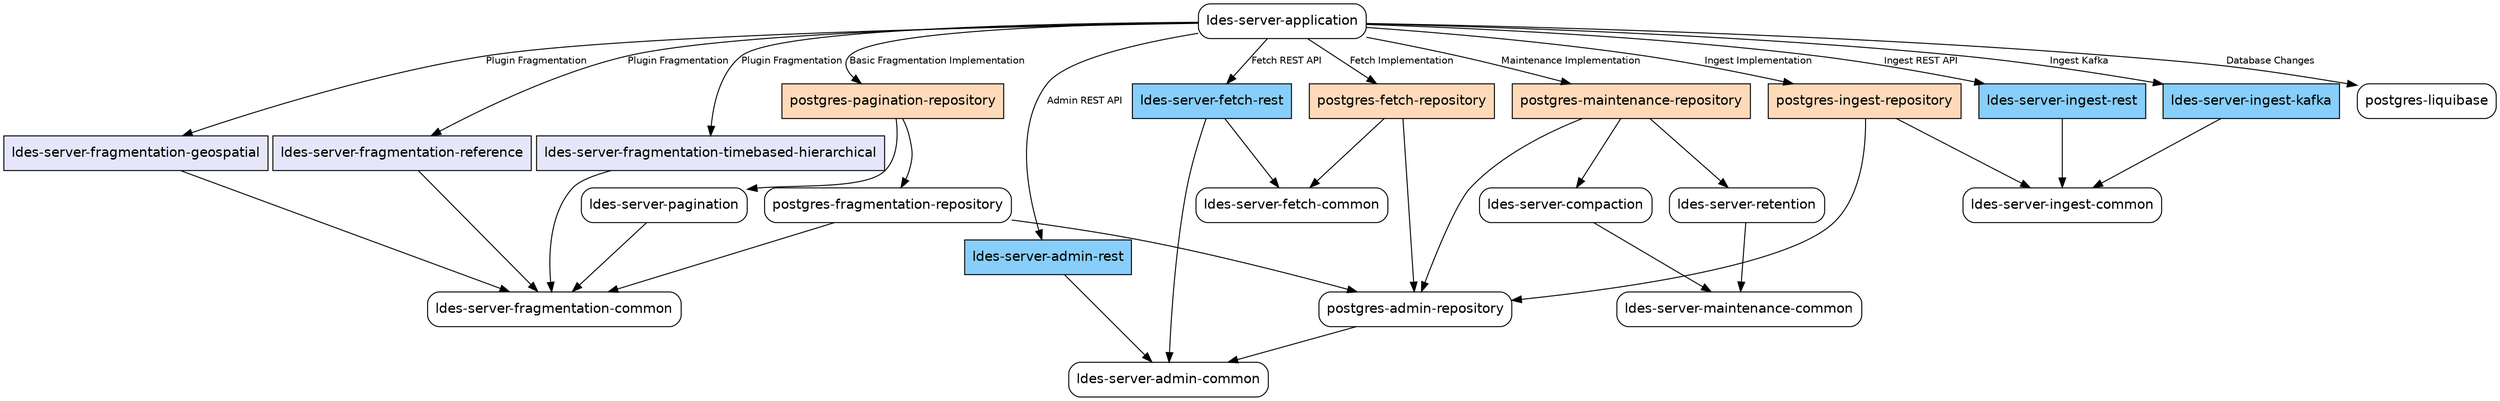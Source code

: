 digraph "ldes-server" {
  node [shape="box",style="rounded",fontname="Helvetica",fontsize="14"]
  edge [fontsize="10",fontname="Helvetica"]

  // Node Definitions:
  "be.vlaanderen.informatievlaanderen.vsds:ldes-server-pagination:jar:compile"[label=<ldes-server-pagination>]
  "be.vlaanderen.informatievlaanderen.vsds:ldes-server-fragmentation-common:jar:compile"[label=<ldes-server-fragmentation-common>]
  "be.vlaanderen.informatievlaanderen.vsds:ldes-server-fragmentation-geospatial:jar:compile"[label=<ldes-server-fragmentation-geospatial>, fillcolor="#E6E6FA", style="filled"]
  "be.vlaanderen.informatievlaanderen.vsds:ldes-server-fragmentation-timebased-hierarchical:jar:compile"[label=<ldes-server-fragmentation-timebased-hierarchical>, fillcolor="#E6E6FA", style="filled"]
  "be.vlaanderen.informatievlaanderen.vsds:ldes-server-fragmentation-reference:jar:compile"[label=<ldes-server-fragmentation-reference>, fillcolor="#E6E6FA", style="filled"]
  "be.vlaanderen.informatievlaanderen.vsds:ldes-server-admin-rest:jar:compile"[label=<ldes-server-admin-rest>, fillcolor="#87CEFA", style="filled"]
  "be.vlaanderen.informatievlaanderen.vsds:ldes-server-admin-common:jar:compile"[label=<ldes-server-admin-common>]
  "be.vlaanderen.informatievlaanderen.vsds:ldes-server-ingest-rest:jar:compile"[label=<ldes-server-ingest-rest>, fillcolor="#87CEFA", style="filled"]
  "be.vlaanderen.informatievlaanderen.vsds:ldes-server-ingest-common:jar:compile"[label=<ldes-server-ingest-common>]
  "be.vlaanderen.informatievlaanderen.vsds:ldes-server-fetch-rest:jar:compile"[label=<ldes-server-fetch-rest>, fillcolor="#87CEFA", style="filled"]
  "be.vlaanderen.informatievlaanderen.vsds:ldes-server-fetch-common:jar:compile"[label=<ldes-server-fetch-common>]
  "be.vlaanderen.informatievlaanderen.vsds:ldes-server-ingest-kafka:jar:compile"[label=<ldes-server-ingest-kafka>, fillcolor="#87CEFA", style="filled"]
  "be.vlaanderen.informatievlaanderen.vsds:ldes-server-retention:jar:compile"[label=<ldes-server-retention>]
  "be.vlaanderen.informatievlaanderen.vsds:ldes-server-maintenance-common:jar:compile"[label=<ldes-server-maintenance-common>]
  "be.vlaanderen.informatievlaanderen.vsds:ldes-server-compaction:jar:compile"[label=<ldes-server-compaction>]
  "be.vlaanderen.informatievlaanderen.vsds:postgres-admin-repository:jar:compile"[label=<postgres-admin-repository>]
  "be.vlaanderen.informatievlaanderen.vsds:postgres-ingest-repository:jar:compile"[label=<postgres-ingest-repository>, fillcolor="#FFDAB9", style="filled"]
  "be.vlaanderen.informatievlaanderen.vsds:postgres-fragmentation-repository:jar:compile"[label=<postgres-fragmentation-repository>]
  "be.vlaanderen.informatievlaanderen.vsds:postgres-maintenance-repository:jar:compile"[label=<postgres-maintenance-repository>, fillcolor="#FFDAB9", style="filled"]
  "be.vlaanderen.informatievlaanderen.vsds:postgres-pagination-repository:jar:compile"[label=<postgres-pagination-repository>, fillcolor="#FFDAB9", style="filled"]
  "be.vlaanderen.informatievlaanderen.vsds:postgres-fetch-repository:jar:compile"[label=<postgres-fetch-repository>, fillcolor="#FFDAB9", style="filled"]
  "be.vlaanderen.informatievlaanderen.vsds:ldes-server-application:jar:compile"[label=<ldes-server-application>]
  "be.vlaanderen.informatievlaanderen.vsds:postgres-liquibase:jar:compile"[label=<postgres-liquibase>]

  // Edge Definitions:
  "be.vlaanderen.informatievlaanderen.vsds:ldes-server-pagination:jar:compile" -> "be.vlaanderen.informatievlaanderen.vsds:ldes-server-fragmentation-common:jar:compile"
  "be.vlaanderen.informatievlaanderen.vsds:ldes-server-fragmentation-geospatial:jar:compile" -> "be.vlaanderen.informatievlaanderen.vsds:ldes-server-fragmentation-common:jar:compile"
  "be.vlaanderen.informatievlaanderen.vsds:ldes-server-fragmentation-timebased-hierarchical:jar:compile" -> "be.vlaanderen.informatievlaanderen.vsds:ldes-server-fragmentation-common:jar:compile"
  "be.vlaanderen.informatievlaanderen.vsds:ldes-server-fragmentation-reference:jar:compile" -> "be.vlaanderen.informatievlaanderen.vsds:ldes-server-fragmentation-common:jar:compile"
  "be.vlaanderen.informatievlaanderen.vsds:ldes-server-admin-rest:jar:compile" -> "be.vlaanderen.informatievlaanderen.vsds:ldes-server-admin-common:jar:compile"
  "be.vlaanderen.informatievlaanderen.vsds:ldes-server-ingest-rest:jar:compile" -> "be.vlaanderen.informatievlaanderen.vsds:ldes-server-ingest-common:jar:compile"
  "be.vlaanderen.informatievlaanderen.vsds:ldes-server-ingest-kafka:jar:compile" -> "be.vlaanderen.informatievlaanderen.vsds:ldes-server-ingest-common:jar:compile"
  "be.vlaanderen.informatievlaanderen.vsds:ldes-server-fetch-rest:jar:compile" -> "be.vlaanderen.informatievlaanderen.vsds:ldes-server-fetch-common:jar:compile"
  "be.vlaanderen.informatievlaanderen.vsds:ldes-server-fetch-rest:jar:compile" -> "be.vlaanderen.informatievlaanderen.vsds:ldes-server-admin-common:jar:compile"
  "be.vlaanderen.informatievlaanderen.vsds:ldes-server-retention:jar:compile" -> "be.vlaanderen.informatievlaanderen.vsds:ldes-server-maintenance-common:jar:compile"
  "be.vlaanderen.informatievlaanderen.vsds:ldes-server-compaction:jar:compile" -> "be.vlaanderen.informatievlaanderen.vsds:ldes-server-maintenance-common:jar:compile"
  "be.vlaanderen.informatievlaanderen.vsds:postgres-admin-repository:jar:compile" -> "be.vlaanderen.informatievlaanderen.vsds:ldes-server-admin-common:jar:compile"
  "be.vlaanderen.informatievlaanderen.vsds:postgres-ingest-repository:jar:compile" -> "be.vlaanderen.informatievlaanderen.vsds:ldes-server-ingest-common:jar:compile"
  "be.vlaanderen.informatievlaanderen.vsds:postgres-ingest-repository:jar:compile" -> "be.vlaanderen.informatievlaanderen.vsds:postgres-admin-repository:jar:compile"
  "be.vlaanderen.informatievlaanderen.vsds:postgres-fragmentation-repository:jar:compile" -> "be.vlaanderen.informatievlaanderen.vsds:ldes-server-fragmentation-common:jar:compile"
  "be.vlaanderen.informatievlaanderen.vsds:postgres-fragmentation-repository:jar:compile" -> "be.vlaanderen.informatievlaanderen.vsds:postgres-admin-repository:jar:compile"
  "be.vlaanderen.informatievlaanderen.vsds:postgres-maintenance-repository:jar:compile" -> "be.vlaanderen.informatievlaanderen.vsds:ldes-server-retention:jar:compile"
  "be.vlaanderen.informatievlaanderen.vsds:postgres-maintenance-repository:jar:compile" -> "be.vlaanderen.informatievlaanderen.vsds:ldes-server-compaction:jar:compile"
  "be.vlaanderen.informatievlaanderen.vsds:postgres-maintenance-repository:jar:compile" -> "be.vlaanderen.informatievlaanderen.vsds:postgres-admin-repository:jar:compile"
  "be.vlaanderen.informatievlaanderen.vsds:postgres-pagination-repository:jar:compile" -> "be.vlaanderen.informatievlaanderen.vsds:ldes-server-pagination:jar:compile"
  "be.vlaanderen.informatievlaanderen.vsds:postgres-pagination-repository:jar:compile" -> "be.vlaanderen.informatievlaanderen.vsds:postgres-fragmentation-repository:jar:compile"
  "be.vlaanderen.informatievlaanderen.vsds:postgres-fetch-repository:jar:compile" -> "be.vlaanderen.informatievlaanderen.vsds:ldes-server-fetch-common:jar:compile"
  "be.vlaanderen.informatievlaanderen.vsds:postgres-fetch-repository:jar:compile" -> "be.vlaanderen.informatievlaanderen.vsds:postgres-admin-repository:jar:compile"
  "be.vlaanderen.informatievlaanderen.vsds:ldes-server-application:jar:compile" -> "be.vlaanderen.informatievlaanderen.vsds:postgres-liquibase:jar:compile" [label="Database Changes"]
  "be.vlaanderen.informatievlaanderen.vsds:ldes-server-application:jar:compile" -> "be.vlaanderen.informatievlaanderen.vsds:ldes-server-ingest-rest:jar:compile" [label="Ingest REST API"]
  "be.vlaanderen.informatievlaanderen.vsds:ldes-server-application:jar:compile" -> "be.vlaanderen.informatievlaanderen.vsds:postgres-ingest-repository:jar:compile" [label="Ingest Implementation"]
  "be.vlaanderen.informatievlaanderen.vsds:ldes-server-application:jar:compile" -> "be.vlaanderen.informatievlaanderen.vsds:ldes-server-ingest-kafka:jar:compile" [label="Ingest Kafka"]
  "be.vlaanderen.informatievlaanderen.vsds:ldes-server-application:jar:compile" -> "be.vlaanderen.informatievlaanderen.vsds:ldes-server-fetch-rest:jar:compile" [label="Fetch REST API"]
  "be.vlaanderen.informatievlaanderen.vsds:ldes-server-application:jar:compile" -> "be.vlaanderen.informatievlaanderen.vsds:postgres-fetch-repository:jar:compile" [label="Fetch Implementation"]
  "be.vlaanderen.informatievlaanderen.vsds:ldes-server-application:jar:compile" -> "be.vlaanderen.informatievlaanderen.vsds:postgres-pagination-repository:jar:compile" [label="Basic Fragmentation Implementation"]
  "be.vlaanderen.informatievlaanderen.vsds:ldes-server-application:jar:compile" -> "be.vlaanderen.informatievlaanderen.vsds:ldes-server-fragmentation-geospatial:jar:compile" [label="Plugin Fragmentation"]
  "be.vlaanderen.informatievlaanderen.vsds:ldes-server-application:jar:compile" -> "be.vlaanderen.informatievlaanderen.vsds:ldes-server-fragmentation-timebased-hierarchical:jar:compile" [label="Plugin Fragmentation"]
  "be.vlaanderen.informatievlaanderen.vsds:ldes-server-application:jar:compile" -> "be.vlaanderen.informatievlaanderen.vsds:ldes-server-fragmentation-reference:jar:compile" [label="Plugin Fragmentation"]
  "be.vlaanderen.informatievlaanderen.vsds:ldes-server-application:jar:compile" -> "be.vlaanderen.informatievlaanderen.vsds:ldes-server-admin-rest:jar:compile" [label="Admin REST API"]
  "be.vlaanderen.informatievlaanderen.vsds:ldes-server-application:jar:compile" -> "be.vlaanderen.informatievlaanderen.vsds:postgres-maintenance-repository:jar:compile" [label="Maintenance Implementation"]

}